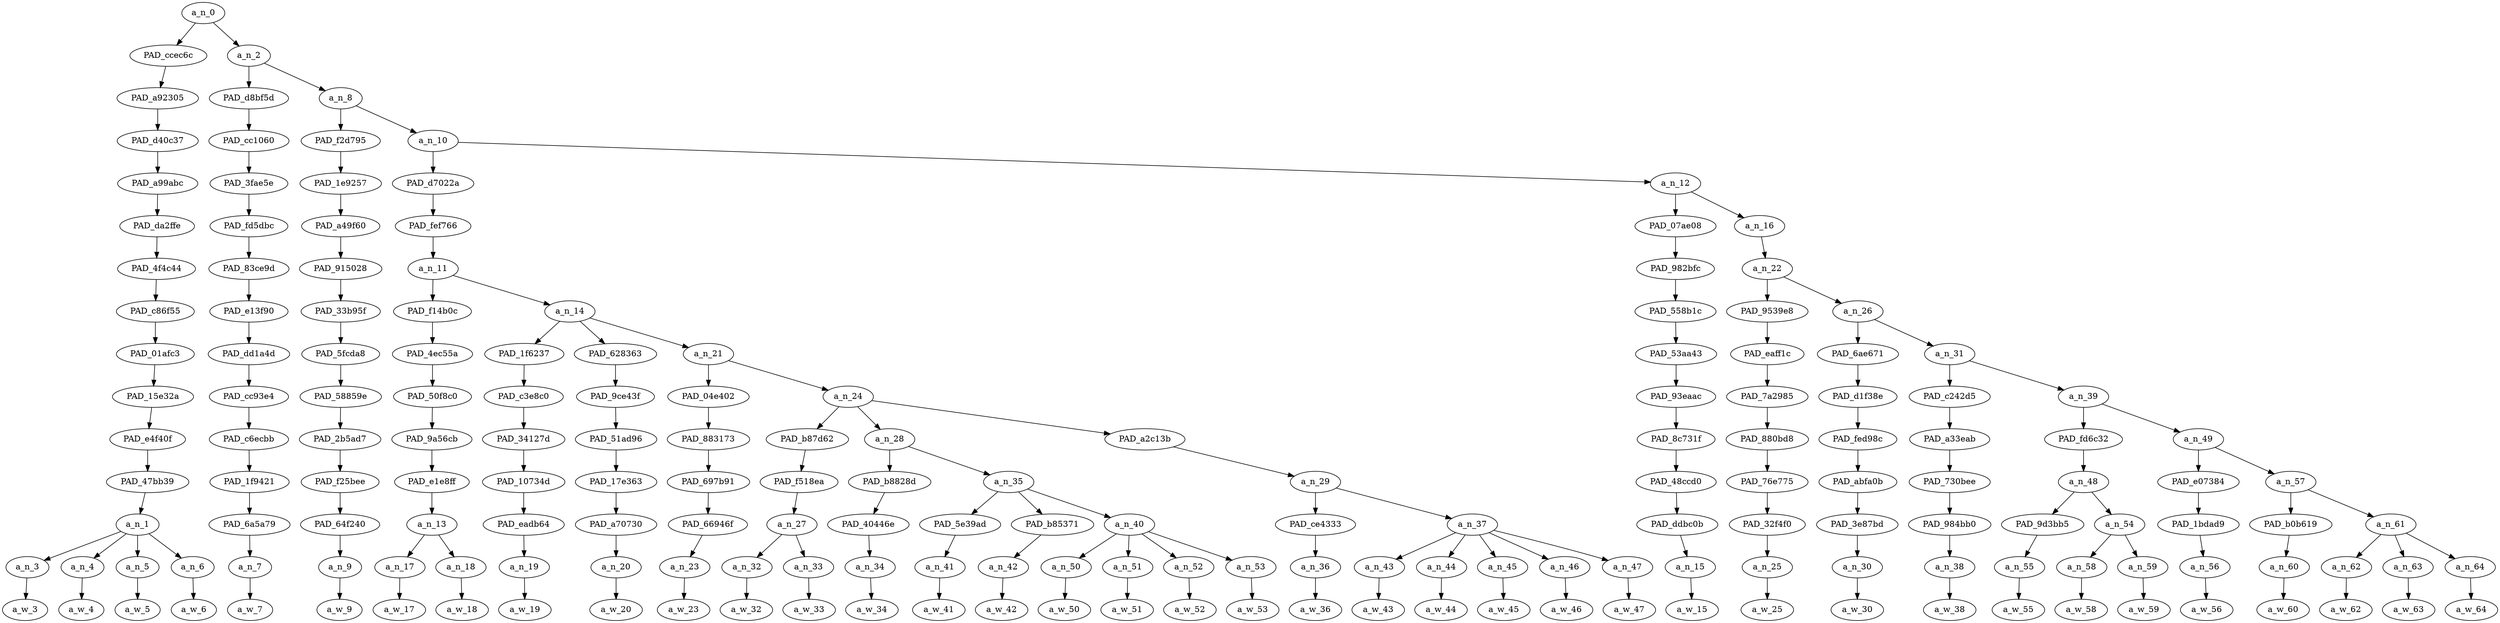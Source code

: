 strict digraph "" {
	a_n_0	[div_dir=1,
		index=0,
		level=14,
		pos="4.584906684027778,14!",
		text_span="[0, 1, 2, 3, 4, 5, 6, 7, 8, 9, 10, 11, 12, 13, 14, 15, 16, 17, 18, 19, 20, 21, 22, 23, 24, 25, 26, 27, 28, 29, 30, 31, 32, 33, 34, \
35, 36, 37]",
		value=0.99999999];
	PAD_ccec6c	[div_dir=-1,
		index=0,
		level=13,
		pos="1.5,13!",
		text_span="[0, 1, 2, 3]",
		value=0.12342093];
	a_n_0 -> PAD_ccec6c;
	a_n_2	[div_dir=1,
		index=1,
		level=13,
		pos="7.669813368055555,13!",
		text_span="[4, 5, 6, 7, 8, 9, 10, 11, 12, 13, 14, 15, 16, 17, 18, 19, 20, 21, 22, 23, 24, 25, 26, 27, 28, 29, 30, 31, 32, 33, 34, 35, 36, 37]",
		value=0.87644627];
	a_n_0 -> a_n_2;
	PAD_a92305	[div_dir=-1,
		index=0,
		level=12,
		pos="1.5,12!",
		text_span="[0, 1, 2, 3]",
		value=0.12342093];
	PAD_ccec6c -> PAD_a92305;
	PAD_d40c37	[div_dir=-1,
		index=0,
		level=11,
		pos="1.5,11!",
		text_span="[0, 1, 2, 3]",
		value=0.12342093];
	PAD_a92305 -> PAD_d40c37;
	PAD_a99abc	[div_dir=-1,
		index=0,
		level=10,
		pos="1.5,10!",
		text_span="[0, 1, 2, 3]",
		value=0.12342093];
	PAD_d40c37 -> PAD_a99abc;
	PAD_da2ffe	[div_dir=-1,
		index=0,
		level=9,
		pos="1.5,9!",
		text_span="[0, 1, 2, 3]",
		value=0.12342093];
	PAD_a99abc -> PAD_da2ffe;
	PAD_4f4c44	[div_dir=-1,
		index=0,
		level=8,
		pos="1.5,8!",
		text_span="[0, 1, 2, 3]",
		value=0.12342093];
	PAD_da2ffe -> PAD_4f4c44;
	PAD_c86f55	[div_dir=-1,
		index=0,
		level=7,
		pos="1.5,7!",
		text_span="[0, 1, 2, 3]",
		value=0.12342093];
	PAD_4f4c44 -> PAD_c86f55;
	PAD_01afc3	[div_dir=-1,
		index=0,
		level=6,
		pos="1.5,6!",
		text_span="[0, 1, 2, 3]",
		value=0.12342093];
	PAD_c86f55 -> PAD_01afc3;
	PAD_15e32a	[div_dir=-1,
		index=0,
		level=5,
		pos="1.5,5!",
		text_span="[0, 1, 2, 3]",
		value=0.12342093];
	PAD_01afc3 -> PAD_15e32a;
	PAD_e4f40f	[div_dir=-1,
		index=0,
		level=4,
		pos="1.5,4!",
		text_span="[0, 1, 2, 3]",
		value=0.12342093];
	PAD_15e32a -> PAD_e4f40f;
	PAD_47bb39	[div_dir=-1,
		index=0,
		level=3,
		pos="1.5,3!",
		text_span="[0, 1, 2, 3]",
		value=0.12342093];
	PAD_e4f40f -> PAD_47bb39;
	a_n_1	[div_dir=-1,
		index=0,
		level=2,
		pos="1.5,2!",
		text_span="[0, 1, 2, 3]",
		value=0.12342093];
	PAD_47bb39 -> a_n_1;
	a_n_3	[div_dir=-1,
		index=0,
		level=1,
		pos="0.0,1!",
		text_span="[0]",
		value=0.03950043];
	a_n_1 -> a_n_3;
	a_n_4	[div_dir=1,
		index=1,
		level=1,
		pos="1.0,1!",
		text_span="[1]",
		value=0.03106470];
	a_n_1 -> a_n_4;
	a_n_5	[div_dir=1,
		index=2,
		level=1,
		pos="2.0,1!",
		text_span="[2]",
		value=0.02965331];
	a_n_1 -> a_n_5;
	a_n_6	[div_dir=1,
		index=3,
		level=1,
		pos="3.0,1!",
		text_span="[3]",
		value=0.02311872];
	a_n_1 -> a_n_6;
	a_w_3	[div_dir=0,
		index=0,
		level=0,
		pos="0,0!",
		text_span="[0]",
		value=our];
	a_n_3 -> a_w_3;
	a_w_4	[div_dir=0,
		index=1,
		level=0,
		pos="1,0!",
		text_span="[1]",
		value=national];
	a_n_4 -> a_w_4;
	a_w_5	[div_dir=0,
		index=2,
		level=0,
		pos="2,0!",
		text_span="[2]",
		value=security];
	a_n_5 -> a_w_5;
	a_w_6	[div_dir=0,
		index=3,
		level=0,
		pos="3,0!",
		text_span="[3]",
		value=sources];
	a_n_6 -> a_w_6;
	PAD_d8bf5d	[div_dir=1,
		index=1,
		level=12,
		pos="4.0,12!",
		text_span="[4]",
		value=0.01677689];
	a_n_2 -> PAD_d8bf5d;
	a_n_8	[div_dir=1,
		index=2,
		level=12,
		pos="11.33962673611111,12!",
		text_span="[5, 6, 7, 8, 9, 10, 11, 12, 13, 14, 15, 16, 17, 18, 19, 20, 21, 22, 23, 24, 25, 26, 27, 28, 29, 30, 31, 32, 33, 34, 35, 36, 37]",
		value=0.85949961];
	a_n_2 -> a_n_8;
	PAD_cc1060	[div_dir=1,
		index=1,
		level=11,
		pos="4.0,11!",
		text_span="[4]",
		value=0.01677689];
	PAD_d8bf5d -> PAD_cc1060;
	PAD_3fae5e	[div_dir=1,
		index=1,
		level=10,
		pos="4.0,10!",
		text_span="[4]",
		value=0.01677689];
	PAD_cc1060 -> PAD_3fae5e;
	PAD_fd5dbc	[div_dir=1,
		index=1,
		level=9,
		pos="4.0,9!",
		text_span="[4]",
		value=0.01677689];
	PAD_3fae5e -> PAD_fd5dbc;
	PAD_83ce9d	[div_dir=1,
		index=1,
		level=8,
		pos="4.0,8!",
		text_span="[4]",
		value=0.01677689];
	PAD_fd5dbc -> PAD_83ce9d;
	PAD_e13f90	[div_dir=1,
		index=1,
		level=7,
		pos="4.0,7!",
		text_span="[4]",
		value=0.01677689];
	PAD_83ce9d -> PAD_e13f90;
	PAD_dd1a4d	[div_dir=1,
		index=1,
		level=6,
		pos="4.0,6!",
		text_span="[4]",
		value=0.01677689];
	PAD_e13f90 -> PAD_dd1a4d;
	PAD_cc93e4	[div_dir=1,
		index=1,
		level=5,
		pos="4.0,5!",
		text_span="[4]",
		value=0.01677689];
	PAD_dd1a4d -> PAD_cc93e4;
	PAD_c6ecbb	[div_dir=1,
		index=1,
		level=4,
		pos="4.0,4!",
		text_span="[4]",
		value=0.01677689];
	PAD_cc93e4 -> PAD_c6ecbb;
	PAD_1f9421	[div_dir=1,
		index=1,
		level=3,
		pos="4.0,3!",
		text_span="[4]",
		value=0.01677689];
	PAD_c6ecbb -> PAD_1f9421;
	PAD_6a5a79	[div_dir=1,
		index=1,
		level=2,
		pos="4.0,2!",
		text_span="[4]",
		value=0.01677689];
	PAD_1f9421 -> PAD_6a5a79;
	a_n_7	[div_dir=1,
		index=4,
		level=1,
		pos="4.0,1!",
		text_span="[4]",
		value=0.01677689];
	PAD_6a5a79 -> a_n_7;
	a_w_7	[div_dir=0,
		index=4,
		level=0,
		pos="4,0!",
		text_span="[4]",
		value=indicate];
	a_n_7 -> a_w_7;
	PAD_f2d795	[div_dir=1,
		index=2,
		level=11,
		pos="5.0,11!",
		text_span="[5]",
		value=0.01427553];
	a_n_8 -> PAD_f2d795;
	a_n_10	[div_dir=1,
		index=3,
		level=11,
		pos="17.67925347222222,11!",
		text_span="[6, 7, 8, 9, 10, 11, 12, 13, 14, 15, 16, 17, 18, 19, 20, 21, 22, 23, 24, 25, 26, 27, 28, 29, 30, 31, 32, 33, 34, 35, 36, 37]",
		value=0.84505734];
	a_n_8 -> a_n_10;
	PAD_1e9257	[div_dir=1,
		index=2,
		level=10,
		pos="5.0,10!",
		text_span="[5]",
		value=0.01427553];
	PAD_f2d795 -> PAD_1e9257;
	PAD_a49f60	[div_dir=1,
		index=2,
		level=9,
		pos="5.0,9!",
		text_span="[5]",
		value=0.01427553];
	PAD_1e9257 -> PAD_a49f60;
	PAD_915028	[div_dir=1,
		index=2,
		level=8,
		pos="5.0,8!",
		text_span="[5]",
		value=0.01427553];
	PAD_a49f60 -> PAD_915028;
	PAD_33b95f	[div_dir=1,
		index=2,
		level=7,
		pos="5.0,7!",
		text_span="[5]",
		value=0.01427553];
	PAD_915028 -> PAD_33b95f;
	PAD_5fcda8	[div_dir=1,
		index=2,
		level=6,
		pos="5.0,6!",
		text_span="[5]",
		value=0.01427553];
	PAD_33b95f -> PAD_5fcda8;
	PAD_58859e	[div_dir=1,
		index=2,
		level=5,
		pos="5.0,5!",
		text_span="[5]",
		value=0.01427553];
	PAD_5fcda8 -> PAD_58859e;
	PAD_2b5ad7	[div_dir=1,
		index=2,
		level=4,
		pos="5.0,4!",
		text_span="[5]",
		value=0.01427553];
	PAD_58859e -> PAD_2b5ad7;
	PAD_f25bee	[div_dir=1,
		index=2,
		level=3,
		pos="5.0,3!",
		text_span="[5]",
		value=0.01427553];
	PAD_2b5ad7 -> PAD_f25bee;
	PAD_64f240	[div_dir=1,
		index=2,
		level=2,
		pos="5.0,2!",
		text_span="[5]",
		value=0.01427553];
	PAD_f25bee -> PAD_64f240;
	a_n_9	[div_dir=1,
		index=5,
		level=1,
		pos="5.0,1!",
		text_span="[5]",
		value=0.01427553];
	PAD_64f240 -> a_n_9;
	a_w_9	[div_dir=0,
		index=5,
		level=0,
		pos="5,0!",
		text_span="[5]",
		value=that];
	a_n_9 -> a_w_9;
	PAD_d7022a	[div_dir=1,
		index=3,
		level=10,
		pos="8.256944444444443,10!",
		text_span="[6, 7, 8, 9, 10, 11, 12, 13, 14, 15, 16, 17, 18, 19, 20, 21, 22, 23, 24, 25]",
		value=0.49074611];
	a_n_10 -> PAD_d7022a;
	a_n_12	[div_dir=1,
		index=4,
		level=10,
		pos="27.1015625,10!",
		text_span="[26, 27, 28, 29, 30, 31, 32, 33, 34, 35, 36, 37]",
		value=0.35414741];
	a_n_10 -> a_n_12;
	PAD_fef766	[div_dir=1,
		index=3,
		level=9,
		pos="8.256944444444443,9!",
		text_span="[6, 7, 8, 9, 10, 11, 12, 13, 14, 15, 16, 17, 18, 19, 20, 21, 22, 23, 24, 25]",
		value=0.49074611];
	PAD_d7022a -> PAD_fef766;
	a_n_11	[div_dir=1,
		index=3,
		level=8,
		pos="8.256944444444443,8!",
		text_span="[6, 7, 8, 9, 10, 11, 12, 13, 14, 15, 16, 17, 18, 19, 20, 21, 22, 23, 24, 25]",
		value=0.49074611];
	PAD_fef766 -> a_n_11;
	PAD_f14b0c	[div_dir=1,
		index=3,
		level=7,
		pos="6.5,7!",
		text_span="[6, 7]",
		value=0.05011635];
	a_n_11 -> PAD_f14b0c;
	a_n_14	[div_dir=1,
		index=4,
		level=7,
		pos="10.013888888888888,7!",
		text_span="[8, 9, 10, 11, 12, 13, 14, 15, 16, 17, 18, 19, 20, 21, 22, 23, 24, 25]",
		value=0.44050905];
	a_n_11 -> a_n_14;
	PAD_4ec55a	[div_dir=1,
		index=3,
		level=6,
		pos="6.5,6!",
		text_span="[6, 7]",
		value=0.05011635];
	PAD_f14b0c -> PAD_4ec55a;
	PAD_50f8c0	[div_dir=1,
		index=3,
		level=5,
		pos="6.5,5!",
		text_span="[6, 7]",
		value=0.05011635];
	PAD_4ec55a -> PAD_50f8c0;
	PAD_9a56cb	[div_dir=1,
		index=3,
		level=4,
		pos="6.5,4!",
		text_span="[6, 7]",
		value=0.05011635];
	PAD_50f8c0 -> PAD_9a56cb;
	PAD_e1e8ff	[div_dir=1,
		index=3,
		level=3,
		pos="6.5,3!",
		text_span="[6, 7]",
		value=0.05011635];
	PAD_9a56cb -> PAD_e1e8ff;
	a_n_13	[div_dir=1,
		index=3,
		level=2,
		pos="6.5,2!",
		text_span="[6, 7]",
		value=0.05011635];
	PAD_e1e8ff -> a_n_13;
	a_n_17	[div_dir=1,
		index=6,
		level=1,
		pos="6.0,1!",
		text_span="[6]",
		value=0.01561504];
	a_n_13 -> a_n_17;
	a_n_18	[div_dir=1,
		index=7,
		level=1,
		pos="7.0,1!",
		text_span="[7]",
		value=0.03438529];
	a_n_13 -> a_n_18;
	a_w_17	[div_dir=0,
		index=6,
		level=0,
		pos="6,0!",
		text_span="[6]",
		value=the];
	a_n_17 -> a_w_17;
	a_w_18	[div_dir=0,
		index=7,
		level=0,
		pos="7,0!",
		text_span="[7]",
		value=pentagon];
	a_n_18 -> a_w_18;
	PAD_1f6237	[div_dir=-1,
		index=4,
		level=6,
		pos="8.0,6!",
		text_span="[8]",
		value=0.01933119];
	a_n_14 -> PAD_1f6237;
	PAD_628363	[div_dir=1,
		index=5,
		level=6,
		pos="9.0,6!",
		text_span="[9]",
		value=0.02138614];
	a_n_14 -> PAD_628363;
	a_n_21	[div_dir=1,
		index=6,
		level=6,
		pos="13.041666666666666,6!",
		text_span="[10, 11, 12, 13, 14, 15, 16, 17, 18, 19, 20, 21, 22, 23, 24, 25]",
		value=0.39970317];
	a_n_14 -> a_n_21;
	PAD_c3e8c0	[div_dir=-1,
		index=4,
		level=5,
		pos="8.0,5!",
		text_span="[8]",
		value=0.01933119];
	PAD_1f6237 -> PAD_c3e8c0;
	PAD_34127d	[div_dir=-1,
		index=4,
		level=4,
		pos="8.0,4!",
		text_span="[8]",
		value=0.01933119];
	PAD_c3e8c0 -> PAD_34127d;
	PAD_10734d	[div_dir=-1,
		index=4,
		level=3,
		pos="8.0,3!",
		text_span="[8]",
		value=0.01933119];
	PAD_34127d -> PAD_10734d;
	PAD_eadb64	[div_dir=-1,
		index=4,
		level=2,
		pos="8.0,2!",
		text_span="[8]",
		value=0.01933119];
	PAD_10734d -> PAD_eadb64;
	a_n_19	[div_dir=-1,
		index=8,
		level=1,
		pos="8.0,1!",
		text_span="[8]",
		value=0.01933119];
	PAD_eadb64 -> a_n_19;
	a_w_19	[div_dir=0,
		index=8,
		level=0,
		pos="8,0!",
		text_span="[8]",
		value=once];
	a_n_19 -> a_w_19;
	PAD_9ce43f	[div_dir=1,
		index=5,
		level=5,
		pos="9.0,5!",
		text_span="[9]",
		value=0.02138614];
	PAD_628363 -> PAD_9ce43f;
	PAD_51ad96	[div_dir=1,
		index=5,
		level=4,
		pos="9.0,4!",
		text_span="[9]",
		value=0.02138614];
	PAD_9ce43f -> PAD_51ad96;
	PAD_17e363	[div_dir=1,
		index=5,
		level=3,
		pos="9.0,3!",
		text_span="[9]",
		value=0.02138614];
	PAD_51ad96 -> PAD_17e363;
	PAD_a70730	[div_dir=1,
		index=5,
		level=2,
		pos="9.0,2!",
		text_span="[9]",
		value=0.02138614];
	PAD_17e363 -> PAD_a70730;
	a_n_20	[div_dir=1,
		index=9,
		level=1,
		pos="9.0,1!",
		text_span="[9]",
		value=0.02138614];
	PAD_a70730 -> a_n_20;
	a_w_20	[div_dir=0,
		index=9,
		level=0,
		pos="9,0!",
		text_span="[9]",
		value=planned];
	a_n_20 -> a_w_20;
	PAD_04e402	[div_dir=1,
		index=6,
		level=5,
		pos="10.0,5!",
		text_span="[10]",
		value=0.01490429];
	a_n_21 -> PAD_04e402;
	a_n_24	[div_dir=1,
		index=7,
		level=5,
		pos="16.083333333333332,5!",
		text_span="[11, 12, 13, 14, 15, 16, 17, 18, 19, 20, 21, 22, 23, 24, 25]",
		value=0.38470152];
	a_n_21 -> a_n_24;
	PAD_883173	[div_dir=1,
		index=6,
		level=4,
		pos="10.0,4!",
		text_span="[10]",
		value=0.01490429];
	PAD_04e402 -> PAD_883173;
	PAD_697b91	[div_dir=1,
		index=6,
		level=3,
		pos="10.0,3!",
		text_span="[10]",
		value=0.01490429];
	PAD_883173 -> PAD_697b91;
	PAD_66946f	[div_dir=1,
		index=6,
		level=2,
		pos="10.0,2!",
		text_span="[10]",
		value=0.01490429];
	PAD_697b91 -> PAD_66946f;
	a_n_23	[div_dir=1,
		index=10,
		level=1,
		pos="10.0,1!",
		text_span="[10]",
		value=0.01490429];
	PAD_66946f -> a_n_23;
	a_w_23	[div_dir=0,
		index=10,
		level=0,
		pos="10,0!",
		text_span="[10]",
		value=without];
	a_n_23 -> a_w_23;
	PAD_b87d62	[div_dir=1,
		index=7,
		level=4,
		pos="11.5,4!",
		text_span="[11, 12]",
		value=0.02929956];
	a_n_24 -> PAD_b87d62;
	a_n_28	[div_dir=1,
		index=8,
		level=4,
		pos="15.25,4!",
		text_span="[13, 14, 15, 16, 17, 18, 19]",
		value=0.22787796];
	a_n_24 -> a_n_28;
	PAD_a2c13b	[div_dir=1,
		index=9,
		level=4,
		pos="21.5,4!",
		text_span="[20, 21, 22, 23, 24, 25]",
		value=0.12744049];
	a_n_24 -> PAD_a2c13b;
	PAD_f518ea	[div_dir=1,
		index=7,
		level=3,
		pos="11.5,3!",
		text_span="[11, 12]",
		value=0.02929956];
	PAD_b87d62 -> PAD_f518ea;
	a_n_27	[div_dir=1,
		index=7,
		level=2,
		pos="11.5,2!",
		text_span="[11, 12]",
		value=0.02929956];
	PAD_f518ea -> a_n_27;
	a_n_32	[div_dir=1,
		index=11,
		level=1,
		pos="11.0,1!",
		text_span="[11]",
		value=0.01267184];
	a_n_27 -> a_n_32;
	a_n_33	[div_dir=1,
		index=12,
		level=1,
		pos="12.0,1!",
		text_span="[12]",
		value=0.01661559];
	a_n_27 -> a_n_33;
	a_w_32	[div_dir=0,
		index=11,
		level=0,
		pos="11,0!",
		text_span="[11]",
		value=much];
	a_n_32 -> a_w_32;
	a_w_33	[div_dir=0,
		index=12,
		level=0,
		pos="12,0!",
		text_span="[12]",
		value=success];
	a_n_33 -> a_w_33;
	PAD_b8828d	[div_dir=1,
		index=8,
		level=3,
		pos="13.0,3!",
		text_span="[13]",
		value=0.01539989];
	a_n_28 -> PAD_b8828d;
	a_n_35	[div_dir=1,
		index=9,
		level=3,
		pos="17.5,3!",
		text_span="[14, 15, 16, 17, 18, 19]",
		value=0.21236320];
	a_n_28 -> a_n_35;
	PAD_40446e	[div_dir=1,
		index=8,
		level=2,
		pos="13.0,2!",
		text_span="[13]",
		value=0.01539989];
	PAD_b8828d -> PAD_40446e;
	a_n_34	[div_dir=1,
		index=13,
		level=1,
		pos="13.0,1!",
		text_span="[13]",
		value=0.01539989];
	PAD_40446e -> a_n_34;
	a_w_34	[div_dir=0,
		index=13,
		level=0,
		pos="13,0!",
		text_span="[13]",
		value=for];
	a_n_34 -> a_w_34;
	PAD_5e39ad	[div_dir=1,
		index=10,
		level=2,
		pos="18.0,2!",
		text_span="[18]",
		value=0.07123514];
	a_n_35 -> PAD_5e39ad;
	PAD_b85371	[div_dir=1,
		index=11,
		level=2,
		pos="19.0,2!",
		text_span="[19]",
		value=0.06132408];
	a_n_35 -> PAD_b85371;
	a_n_40	[div_dir=1,
		index=9,
		level=2,
		pos="15.5,2!",
		text_span="[14, 15, 16, 17]",
		value=0.07968118];
	a_n_35 -> a_n_40;
	a_n_41	[div_dir=1,
		index=18,
		level=1,
		pos="18.0,1!",
		text_span="[18]",
		value=0.07123514];
	PAD_5e39ad -> a_n_41;
	a_w_41	[div_dir=0,
		index=18,
		level=0,
		pos="18,0!",
		text_span="[18]",
		value=climate];
	a_n_41 -> a_w_41;
	a_n_42	[div_dir=1,
		index=19,
		level=1,
		pos="19.0,1!",
		text_span="[19]",
		value=0.06132408];
	PAD_b85371 -> a_n_42;
	a_w_42	[div_dir=0,
		index=19,
		level=0,
		pos="19,0!",
		text_span="[19]",
		value=refugees];
	a_n_42 -> a_w_42;
	a_n_50	[div_dir=1,
		index=14,
		level=1,
		pos="14.0,1!",
		text_span="[14]",
		value=0.01390234];
	a_n_40 -> a_n_50;
	a_n_51	[div_dir=1,
		index=15,
		level=1,
		pos="15.0,1!",
		text_span="[15]",
		value=0.01308196];
	a_n_40 -> a_n_51;
	a_n_52	[div_dir=-1,
		index=16,
		level=1,
		pos="16.0,1!",
		text_span="[16]",
		value=0.02413991];
	a_n_40 -> a_n_52;
	a_n_53	[div_dir=1,
		index=17,
		level=1,
		pos="17.0,1!",
		text_span="[17]",
		value=0.02850526];
	a_n_40 -> a_n_53;
	a_w_50	[div_dir=0,
		index=14,
		level=0,
		pos="14,0!",
		text_span="[14]",
		value=up];
	a_n_50 -> a_w_50;
	a_w_51	[div_dir=0,
		index=15,
		level=0,
		pos="15,0!",
		text_span="[15]",
		value=to];
	a_n_51 -> a_w_51;
	a_w_52	[div_dir=0,
		index=16,
		level=0,
		pos="16,0!",
		text_span="[16]",
		value="<number>"];
	a_n_52 -> a_w_52;
	a_w_53	[div_dir=0,
		index=17,
		level=0,
		pos="17,0!",
		text_span="[17]",
		value=billion];
	a_n_53 -> a_w_53;
	a_n_29	[div_dir=1,
		index=10,
		level=3,
		pos="21.5,3!",
		text_span="[20, 21, 22, 23, 24, 25]",
		value=0.12744049];
	PAD_a2c13b -> a_n_29;
	PAD_ce4333	[div_dir=1,
		index=12,
		level=2,
		pos="20.0,2!",
		text_span="[20]",
		value=0.01887479];
	a_n_29 -> PAD_ce4333;
	a_n_37	[div_dir=-1,
		index=13,
		level=2,
		pos="23.0,2!",
		text_span="[21, 22, 23, 24, 25]",
		value=0.10855974];
	a_n_29 -> a_n_37;
	a_n_36	[div_dir=1,
		index=20,
		level=1,
		pos="20.0,1!",
		text_span="[20]",
		value=0.01887479];
	PAD_ce4333 -> a_n_36;
	a_w_36	[div_dir=0,
		index=20,
		level=0,
		pos="20,0!",
		text_span="[20]",
		value=in];
	a_n_36 -> a_w_36;
	a_n_43	[div_dir=-1,
		index=21,
		level=1,
		pos="21.0,1!",
		text_span="[21]",
		value=0.01516471];
	a_n_37 -> a_n_43;
	a_n_44	[div_dir=-1,
		index=22,
		level=1,
		pos="22.0,1!",
		text_span="[22]",
		value=0.02356517];
	a_n_37 -> a_n_44;
	a_n_45	[div_dir=-1,
		index=23,
		level=1,
		pos="23.0,1!",
		text_span="[23]",
		value=0.02621958];
	a_n_37 -> a_n_45;
	a_n_46	[div_dir=1,
		index=24,
		level=1,
		pos="24.0,1!",
		text_span="[24]",
		value=0.02020605];
	a_n_37 -> a_n_46;
	a_n_47	[div_dir=-1,
		index=25,
		level=1,
		pos="25.0,1!",
		text_span="[25]",
		value=0.02336611];
	a_n_37 -> a_n_47;
	a_w_43	[div_dir=0,
		index=21,
		level=0,
		pos="21,0!",
		text_span="[21]",
		value=the1];
	a_n_43 -> a_w_43;
	a_w_44	[div_dir=0,
		index=22,
		level=0,
		pos="22,0!",
		text_span="[22]",
		value=world];
	a_n_44 -> a_w_44;
	a_w_45	[div_dir=0,
		index=23,
		level=0,
		pos="23,0!",
		text_span="[23]",
		value=recent];
	a_n_45 -> a_w_45;
	a_w_46	[div_dir=0,
		index=24,
		level=0,
		pos="24,0!",
		text_span="[24]",
		value=public];
	a_n_46 -> a_w_46;
	a_w_47	[div_dir=0,
		index=25,
		level=0,
		pos="25,0!",
		text_span="[25]",
		value=stories];
	a_n_47 -> a_w_47;
	PAD_07ae08	[div_dir=1,
		index=4,
		level=9,
		pos="26.0,9!",
		text_span="[26]",
		value=0.01812075];
	a_n_12 -> PAD_07ae08;
	a_n_16	[div_dir=1,
		index=5,
		level=9,
		pos="28.203125,9!",
		text_span="[27, 28, 29, 30, 31, 32, 33, 34, 35, 36, 37]",
		value=0.33591483];
	a_n_12 -> a_n_16;
	PAD_982bfc	[div_dir=1,
		index=4,
		level=8,
		pos="26.0,8!",
		text_span="[26]",
		value=0.01812075];
	PAD_07ae08 -> PAD_982bfc;
	PAD_558b1c	[div_dir=1,
		index=5,
		level=7,
		pos="26.0,7!",
		text_span="[26]",
		value=0.01812075];
	PAD_982bfc -> PAD_558b1c;
	PAD_53aa43	[div_dir=1,
		index=7,
		level=6,
		pos="26.0,6!",
		text_span="[26]",
		value=0.01812075];
	PAD_558b1c -> PAD_53aa43;
	PAD_93eaac	[div_dir=1,
		index=8,
		level=5,
		pos="26.0,5!",
		text_span="[26]",
		value=0.01812075];
	PAD_53aa43 -> PAD_93eaac;
	PAD_8c731f	[div_dir=1,
		index=10,
		level=4,
		pos="26.0,4!",
		text_span="[26]",
		value=0.01812075];
	PAD_93eaac -> PAD_8c731f;
	PAD_48ccd0	[div_dir=1,
		index=11,
		level=3,
		pos="26.0,3!",
		text_span="[26]",
		value=0.01812075];
	PAD_8c731f -> PAD_48ccd0;
	PAD_ddbc0b	[div_dir=1,
		index=14,
		level=2,
		pos="26.0,2!",
		text_span="[26]",
		value=0.01812075];
	PAD_48ccd0 -> PAD_ddbc0b;
	a_n_15	[div_dir=1,
		index=26,
		level=1,
		pos="26.0,1!",
		text_span="[26]",
		value=0.01812075];
	PAD_ddbc0b -> a_n_15;
	a_w_15	[div_dir=0,
		index=26,
		level=0,
		pos="26,0!",
		text_span="[26]",
		value=indicate1];
	a_n_15 -> a_w_15;
	a_n_22	[div_dir=1,
		index=5,
		level=8,
		pos="28.203125,8!",
		text_span="[27, 28, 29, 30, 31, 32, 33, 34, 35, 36, 37]",
		value=0.33580536];
	a_n_16 -> a_n_22;
	PAD_9539e8	[div_dir=-1,
		index=6,
		level=7,
		pos="27.0,7!",
		text_span="[27]",
		value=0.01841489];
	a_n_22 -> PAD_9539e8;
	a_n_26	[div_dir=1,
		index=7,
		level=7,
		pos="29.40625,7!",
		text_span="[28, 29, 30, 31, 32, 33, 34, 35, 36, 37]",
		value=0.31728100];
	a_n_22 -> a_n_26;
	PAD_eaff1c	[div_dir=-1,
		index=8,
		level=6,
		pos="27.0,6!",
		text_span="[27]",
		value=0.01841489];
	PAD_9539e8 -> PAD_eaff1c;
	PAD_7a2985	[div_dir=-1,
		index=9,
		level=5,
		pos="27.0,5!",
		text_span="[27]",
		value=0.01841489];
	PAD_eaff1c -> PAD_7a2985;
	PAD_880bd8	[div_dir=-1,
		index=11,
		level=4,
		pos="27.0,4!",
		text_span="[27]",
		value=0.01841489];
	PAD_7a2985 -> PAD_880bd8;
	PAD_76e775	[div_dir=-1,
		index=12,
		level=3,
		pos="27.0,3!",
		text_span="[27]",
		value=0.01841489];
	PAD_880bd8 -> PAD_76e775;
	PAD_32f4f0	[div_dir=-1,
		index=15,
		level=2,
		pos="27.0,2!",
		text_span="[27]",
		value=0.01841489];
	PAD_76e775 -> PAD_32f4f0;
	a_n_25	[div_dir=-1,
		index=27,
		level=1,
		pos="27.0,1!",
		text_span="[27]",
		value=0.01841489];
	PAD_32f4f0 -> a_n_25;
	a_w_25	[div_dir=0,
		index=27,
		level=0,
		pos="27,0!",
		text_span="[27]",
		value=that1];
	a_n_25 -> a_w_25;
	PAD_6ae671	[div_dir=1,
		index=9,
		level=6,
		pos="28.0,6!",
		text_span="[28]",
		value=0.01646572];
	a_n_26 -> PAD_6ae671;
	a_n_31	[div_dir=1,
		index=10,
		level=6,
		pos="30.8125,6!",
		text_span="[29, 30, 31, 32, 33, 34, 35, 36, 37]",
		value=0.30068588];
	a_n_26 -> a_n_31;
	PAD_d1f38e	[div_dir=1,
		index=10,
		level=5,
		pos="28.0,5!",
		text_span="[28]",
		value=0.01646572];
	PAD_6ae671 -> PAD_d1f38e;
	PAD_fed98c	[div_dir=1,
		index=12,
		level=4,
		pos="28.0,4!",
		text_span="[28]",
		value=0.01646572];
	PAD_d1f38e -> PAD_fed98c;
	PAD_abfa0b	[div_dir=1,
		index=13,
		level=3,
		pos="28.0,3!",
		text_span="[28]",
		value=0.01646572];
	PAD_fed98c -> PAD_abfa0b;
	PAD_3e87bd	[div_dir=1,
		index=16,
		level=2,
		pos="28.0,2!",
		text_span="[28]",
		value=0.01646572];
	PAD_abfa0b -> PAD_3e87bd;
	a_n_30	[div_dir=1,
		index=28,
		level=1,
		pos="28.0,1!",
		text_span="[28]",
		value=0.01646572];
	PAD_3e87bd -> a_n_30;
	a_w_30	[div_dir=0,
		index=28,
		level=0,
		pos="28,0!",
		text_span="[28]",
		value=could];
	a_n_30 -> a_w_30;
	PAD_c242d5	[div_dir=1,
		index=11,
		level=5,
		pos="29.0,5!",
		text_span="[29]",
		value=0.01609434];
	a_n_31 -> PAD_c242d5;
	a_n_39	[div_dir=1,
		index=12,
		level=5,
		pos="32.625,5!",
		text_span="[30, 31, 32, 33, 34, 35, 36, 37]",
		value=0.28448040];
	a_n_31 -> a_n_39;
	PAD_a33eab	[div_dir=1,
		index=13,
		level=4,
		pos="29.0,4!",
		text_span="[29]",
		value=0.01609434];
	PAD_c242d5 -> PAD_a33eab;
	PAD_730bee	[div_dir=1,
		index=14,
		level=3,
		pos="29.0,3!",
		text_span="[29]",
		value=0.01609434];
	PAD_a33eab -> PAD_730bee;
	PAD_984bb0	[div_dir=1,
		index=17,
		level=2,
		pos="29.0,2!",
		text_span="[29]",
		value=0.01609434];
	PAD_730bee -> PAD_984bb0;
	a_n_38	[div_dir=1,
		index=29,
		level=1,
		pos="29.0,1!",
		text_span="[29]",
		value=0.01609434];
	PAD_984bb0 -> a_n_38;
	a_w_38	[div_dir=0,
		index=29,
		level=0,
		pos="29,0!",
		text_span="[29]",
		value=be];
	a_n_38 -> a_w_38;
	PAD_fd6c32	[div_dir=-1,
		index=14,
		level=4,
		pos="31.25,4!",
		text_span="[30, 31, 32]",
		value=0.07526516];
	a_n_39 -> PAD_fd6c32;
	a_n_49	[div_dir=1,
		index=15,
		level=4,
		pos="34.0,4!",
		text_span="[33, 34, 35, 36, 37]",
		value=0.20910669];
	a_n_39 -> a_n_49;
	a_n_48	[div_dir=-1,
		index=15,
		level=3,
		pos="31.25,3!",
		text_span="[30, 31, 32]",
		value=0.07526516];
	PAD_fd6c32 -> a_n_48;
	PAD_9d3bb5	[div_dir=-1,
		index=19,
		level=2,
		pos="32.0,2!",
		text_span="[32]",
		value=0.02695590];
	a_n_48 -> PAD_9d3bb5;
	a_n_54	[div_dir=1,
		index=18,
		level=2,
		pos="30.5,2!",
		text_span="[30, 31]",
		value=0.04829616];
	a_n_48 -> a_n_54;
	a_n_55	[div_dir=-1,
		index=32,
		level=1,
		pos="32.0,1!",
		text_span="[32]",
		value=0.02695590];
	PAD_9d3bb5 -> a_n_55;
	a_w_55	[div_dir=0,
		index=32,
		level=0,
		pos="32,0!",
		text_span="[32]",
		value=people];
	a_n_55 -> a_w_55;
	a_n_58	[div_dir=-1,
		index=30,
		level=1,
		pos="30.0,1!",
		text_span="[30]",
		value=0.02296317];
	a_n_54 -> a_n_58;
	a_n_59	[div_dir=1,
		index=31,
		level=1,
		pos="31.0,1!",
		text_span="[31]",
		value=0.02531973];
	a_n_54 -> a_n_59;
	a_w_58	[div_dir=0,
		index=30,
		level=0,
		pos="30,0!",
		text_span="[30]",
		value="<number>1"];
	a_n_58 -> a_w_58;
	a_w_59	[div_dir=0,
		index=31,
		level=0,
		pos="31,0!",
		text_span="[31]",
		value=billion1];
	a_n_59 -> a_w_59;
	PAD_e07384	[div_dir=-1,
		index=16,
		level=3,
		pos="33.0,3!",
		text_span="[33]",
		value=0.03552128];
	a_n_49 -> PAD_e07384;
	a_n_57	[div_dir=1,
		index=17,
		level=3,
		pos="35.0,3!",
		text_span="[34, 35, 36, 37]",
		value=0.17344789];
	a_n_49 -> a_n_57;
	PAD_1bdad9	[div_dir=-1,
		index=20,
		level=2,
		pos="33.0,2!",
		text_span="[33]",
		value=0.03552128];
	PAD_e07384 -> PAD_1bdad9;
	a_n_56	[div_dir=-1,
		index=33,
		level=1,
		pos="33.0,1!",
		text_span="[33]",
		value=0.03552128];
	PAD_1bdad9 -> a_n_56;
	a_w_56	[div_dir=0,
		index=33,
		level=0,
		pos="33,0!",
		text_span="[33]",
		value=welcome];
	a_n_56 -> a_w_56;
	PAD_b0b619	[div_dir=1,
		index=21,
		level=2,
		pos="34.0,2!",
		text_span="[34]",
		value=0.02642695];
	a_n_57 -> PAD_b0b619;
	a_n_61	[div_dir=1,
		index=22,
		level=2,
		pos="36.0,2!",
		text_span="[35, 36, 37]",
		value=0.14682816];
	a_n_57 -> a_n_61;
	a_n_60	[div_dir=1,
		index=34,
		level=1,
		pos="34.0,1!",
		text_span="[34]",
		value=0.02642695];
	PAD_b0b619 -> a_n_60;
	a_w_60	[div_dir=0,
		index=34,
		level=0,
		pos="34,0!",
		text_span="[34]",
		value=to1];
	a_n_60 -> a_w_60;
	a_n_62	[div_dir=-1,
		index=35,
		level=1,
		pos="35.0,1!",
		text_span="[35]",
		value=0.02163781];
	a_n_61 -> a_n_62;
	a_n_63	[div_dir=-1,
		index=36,
		level=1,
		pos="36.0,1!",
		text_span="[36]",
		value=0.06559237];
	a_n_61 -> a_n_63;
	a_n_64	[div_dir=1,
		index=37,
		level=1,
		pos="37.0,1!",
		text_span="[37]",
		value=0.05939162];
	a_n_61 -> a_n_64;
	a_w_62	[div_dir=0,
		index=35,
		level=0,
		pos="35,0!",
		text_span="[35]",
		value=the2];
	a_n_62 -> a_w_62;
	a_w_63	[div_dir=0,
		index=36,
		level=0,
		pos="36,0!",
		text_span="[36]",
		value=climate1];
	a_n_63 -> a_w_63;
	a_w_64	[div_dir=0,
		index=37,
		level=0,
		pos="37,0!",
		text_span="[37]",
		value=emergency];
	a_n_64 -> a_w_64;
}
